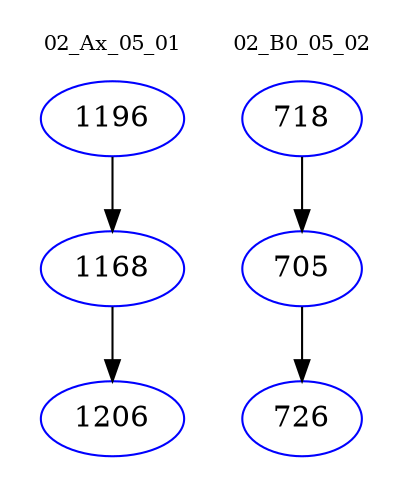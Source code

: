 digraph{
subgraph cluster_0 {
color = white
label = "02_Ax_05_01";
fontsize=10;
T0_1196 [label="1196", color="blue"]
T0_1196 -> T0_1168 [color="black"]
T0_1168 [label="1168", color="blue"]
T0_1168 -> T0_1206 [color="black"]
T0_1206 [label="1206", color="blue"]
}
subgraph cluster_1 {
color = white
label = "02_B0_05_02";
fontsize=10;
T1_718 [label="718", color="blue"]
T1_718 -> T1_705 [color="black"]
T1_705 [label="705", color="blue"]
T1_705 -> T1_726 [color="black"]
T1_726 [label="726", color="blue"]
}
}

